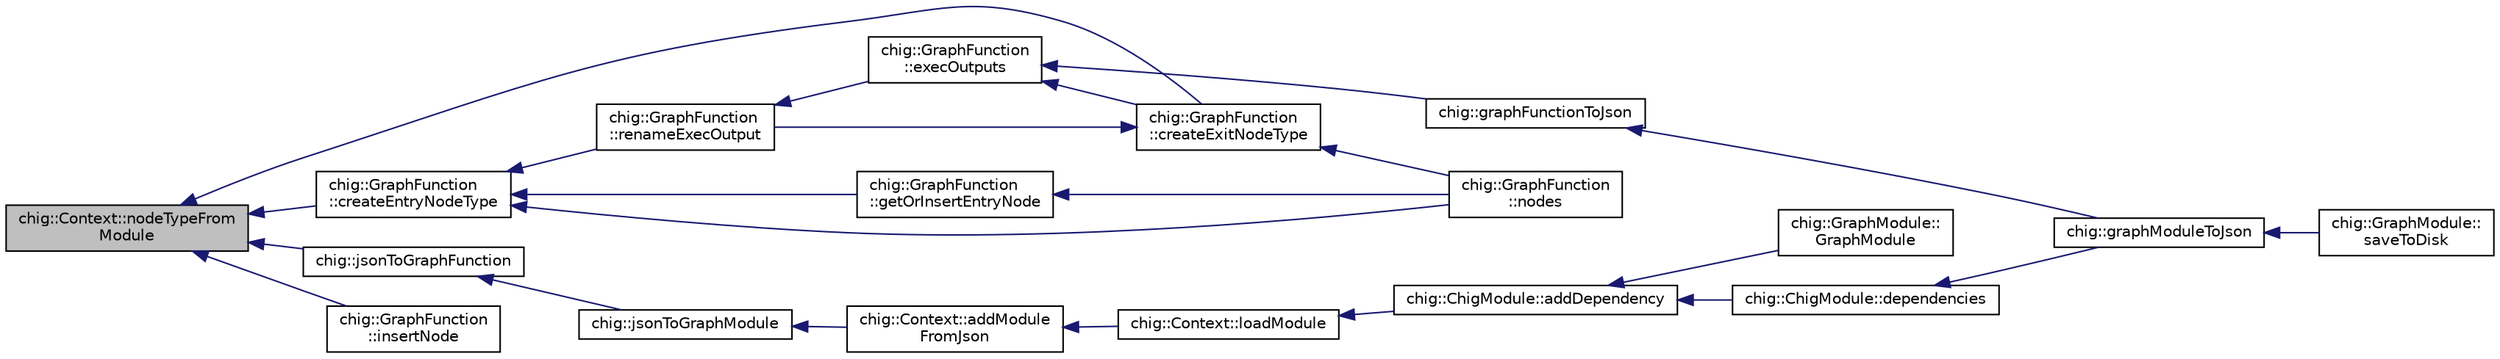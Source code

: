 digraph "chig::Context::nodeTypeFromModule"
{
 // INTERACTIVE_SVG=YES
  edge [fontname="Helvetica",fontsize="10",labelfontname="Helvetica",labelfontsize="10"];
  node [fontname="Helvetica",fontsize="10",shape=record];
  rankdir="LR";
  Node203 [label="chig::Context::nodeTypeFrom\lModule",height=0.2,width=0.4,color="black", fillcolor="grey75", style="filled", fontcolor="black"];
  Node203 -> Node204 [dir="back",color="midnightblue",fontsize="10",style="solid",fontname="Helvetica"];
  Node204 [label="chig::GraphFunction\l::createEntryNodeType",height=0.2,width=0.4,color="black", fillcolor="white", style="filled",URL="$structchig_1_1GraphFunction.html#abc41f524da8fd9b7308cb7abaa2b28c9",tooltip="Create a fresh NodeType for an entry. "];
  Node204 -> Node205 [dir="back",color="midnightblue",fontsize="10",style="solid",fontname="Helvetica"];
  Node205 [label="chig::GraphFunction\l::nodes",height=0.2,width=0.4,color="black", fillcolor="white", style="filled",URL="$structchig_1_1GraphFunction.html#aed770126edca8a167de5e44582e646de"];
  Node204 -> Node206 [dir="back",color="midnightblue",fontsize="10",style="solid",fontname="Helvetica"];
  Node206 [label="chig::GraphFunction\l::getOrInsertEntryNode",height=0.2,width=0.4,color="black", fillcolor="white", style="filled",URL="$structchig_1_1GraphFunction.html#a6b52aef92086d65539ad8be1ad78469e",tooltip="Creates an entry node if it doesn&#39;t already exist, else just return it. "];
  Node206 -> Node205 [dir="back",color="midnightblue",fontsize="10",style="solid",fontname="Helvetica"];
  Node204 -> Node207 [dir="back",color="midnightblue",fontsize="10",style="solid",fontname="Helvetica"];
  Node207 [label="chig::GraphFunction\l::renameExecOutput",height=0.2,width=0.4,color="black", fillcolor="white", style="filled",URL="$structchig_1_1GraphFunction.html#a242c9e82374bc304966506efd81ed0f5",tooltip="Rename an exec output If idx is out of range, this function does nothing. "];
  Node207 -> Node208 [dir="back",color="midnightblue",fontsize="10",style="solid",fontname="Helvetica"];
  Node208 [label="chig::GraphFunction\l::execOutputs",height=0.2,width=0.4,color="black", fillcolor="white", style="filled",URL="$structchig_1_1GraphFunction.html#ae155f716b072ef5f8e3ba064ae7ef8c0",tooltip="Get the function exec outputs. "];
  Node208 -> Node209 [dir="back",color="midnightblue",fontsize="10",style="solid",fontname="Helvetica"];
  Node209 [label="chig::GraphFunction\l::createExitNodeType",height=0.2,width=0.4,color="black", fillcolor="white", style="filled",URL="$structchig_1_1GraphFunction.html#ac7c52122fef0c74d9d0ee04af9a741c4",tooltip="Create a fresh NodeType for an exit. "];
  Node209 -> Node205 [dir="back",color="midnightblue",fontsize="10",style="solid",fontname="Helvetica"];
  Node209 -> Node207 [dir="back",color="midnightblue",fontsize="10",style="solid",fontname="Helvetica"];
  Node208 -> Node210 [dir="back",color="midnightblue",fontsize="10",style="solid",fontname="Helvetica"];
  Node210 [label="chig::graphFunctionToJson",height=0.2,width=0.4,color="black", fillcolor="white", style="filled",URL="$namespacechig.html#ad0fd9448ab1cd1d73351fad5967a7b9b",tooltip="Serialize a GraphFunction to json. "];
  Node210 -> Node211 [dir="back",color="midnightblue",fontsize="10",style="solid",fontname="Helvetica"];
  Node211 [label="chig::graphModuleToJson",height=0.2,width=0.4,color="black", fillcolor="white", style="filled",URL="$namespacechig.html#aaef3bb08f472ae32b2d3b292e69a007a",tooltip="Serialize a JsonModule to json. "];
  Node211 -> Node212 [dir="back",color="midnightblue",fontsize="10",style="solid",fontname="Helvetica"];
  Node212 [label="chig::GraphModule::\lsaveToDisk",height=0.2,width=0.4,color="black", fillcolor="white", style="filled",URL="$structchig_1_1GraphModule.html#accb1a64da697a29e28d78a9a09bd52ff",tooltip="Serialize to disk in the context. "];
  Node203 -> Node209 [dir="back",color="midnightblue",fontsize="10",style="solid",fontname="Helvetica"];
  Node203 -> Node213 [dir="back",color="midnightblue",fontsize="10",style="solid",fontname="Helvetica"];
  Node213 [label="chig::GraphFunction\l::insertNode",height=0.2,width=0.4,color="black", fillcolor="white", style="filled",URL="$structchig_1_1GraphFunction.html#af37a0a5b51c6d60c17459adca44db709",tooltip="Add a node to the graph using module, type, and json. "];
  Node203 -> Node214 [dir="back",color="midnightblue",fontsize="10",style="solid",fontname="Helvetica"];
  Node214 [label="chig::jsonToGraphFunction",height=0.2,width=0.4,color="black", fillcolor="white", style="filled",URL="$namespacechig.html#a62056798e67720d435705b99f7e16cd0",tooltip="Load a GraphFunction–must already exist (use createGraphFunctionDeclarationFromJson) ..."];
  Node214 -> Node215 [dir="back",color="midnightblue",fontsize="10",style="solid",fontname="Helvetica"];
  Node215 [label="chig::jsonToGraphModule",height=0.2,width=0.4,color="black", fillcolor="white", style="filled",URL="$namespacechig.html#a3b1bc50c9d7b3cdb17ffcb3ad602f7ab",tooltip="Load a GraphModule from json. "];
  Node215 -> Node216 [dir="back",color="midnightblue",fontsize="10",style="solid",fontname="Helvetica"];
  Node216 [label="chig::Context::addModule\lFromJson",height=0.2,width=0.4,color="black", fillcolor="white", style="filled",URL="$structchig_1_1Context.html#a077f8ef8c0dd541ec2e2d64bcd8f9fc0",tooltip="Load a module from JSON – avoid this use the string overload. "];
  Node216 -> Node217 [dir="back",color="midnightblue",fontsize="10",style="solid",fontname="Helvetica"];
  Node217 [label="chig::Context::loadModule",height=0.2,width=0.4,color="black", fillcolor="white", style="filled",URL="$structchig_1_1Context.html#a75ab64b58e168998761ed6ebd5e493b2",tooltip="Load a module from disk. "];
  Node217 -> Node218 [dir="back",color="midnightblue",fontsize="10",style="solid",fontname="Helvetica"];
  Node218 [label="chig::ChigModule::addDependency",height=0.2,width=0.4,color="black", fillcolor="white", style="filled",URL="$structchig_1_1ChigModule.html#ad5feee65f261f3777edddd027eb89400",tooltip="Add a dependency to the module Loads the module from context() if it isn&#39;t already loaded..."];
  Node218 -> Node219 [dir="back",color="midnightblue",fontsize="10",style="solid",fontname="Helvetica"];
  Node219 [label="chig::ChigModule::dependencies",height=0.2,width=0.4,color="black", fillcolor="white", style="filled",URL="$structchig_1_1ChigModule.html#a7f239dc07b0a4d74d6907da6f25127dc",tooltip="Get the dependencies. "];
  Node219 -> Node211 [dir="back",color="midnightblue",fontsize="10",style="solid",fontname="Helvetica"];
  Node218 -> Node220 [dir="back",color="midnightblue",fontsize="10",style="solid",fontname="Helvetica"];
  Node220 [label="chig::GraphModule::\lGraphModule",height=0.2,width=0.4,color="black", fillcolor="white", style="filled",URL="$structchig_1_1GraphModule.html#a65458343d0344b6b806f9b0b780b32f4",tooltip="Construct a GraphModule. "];
}
